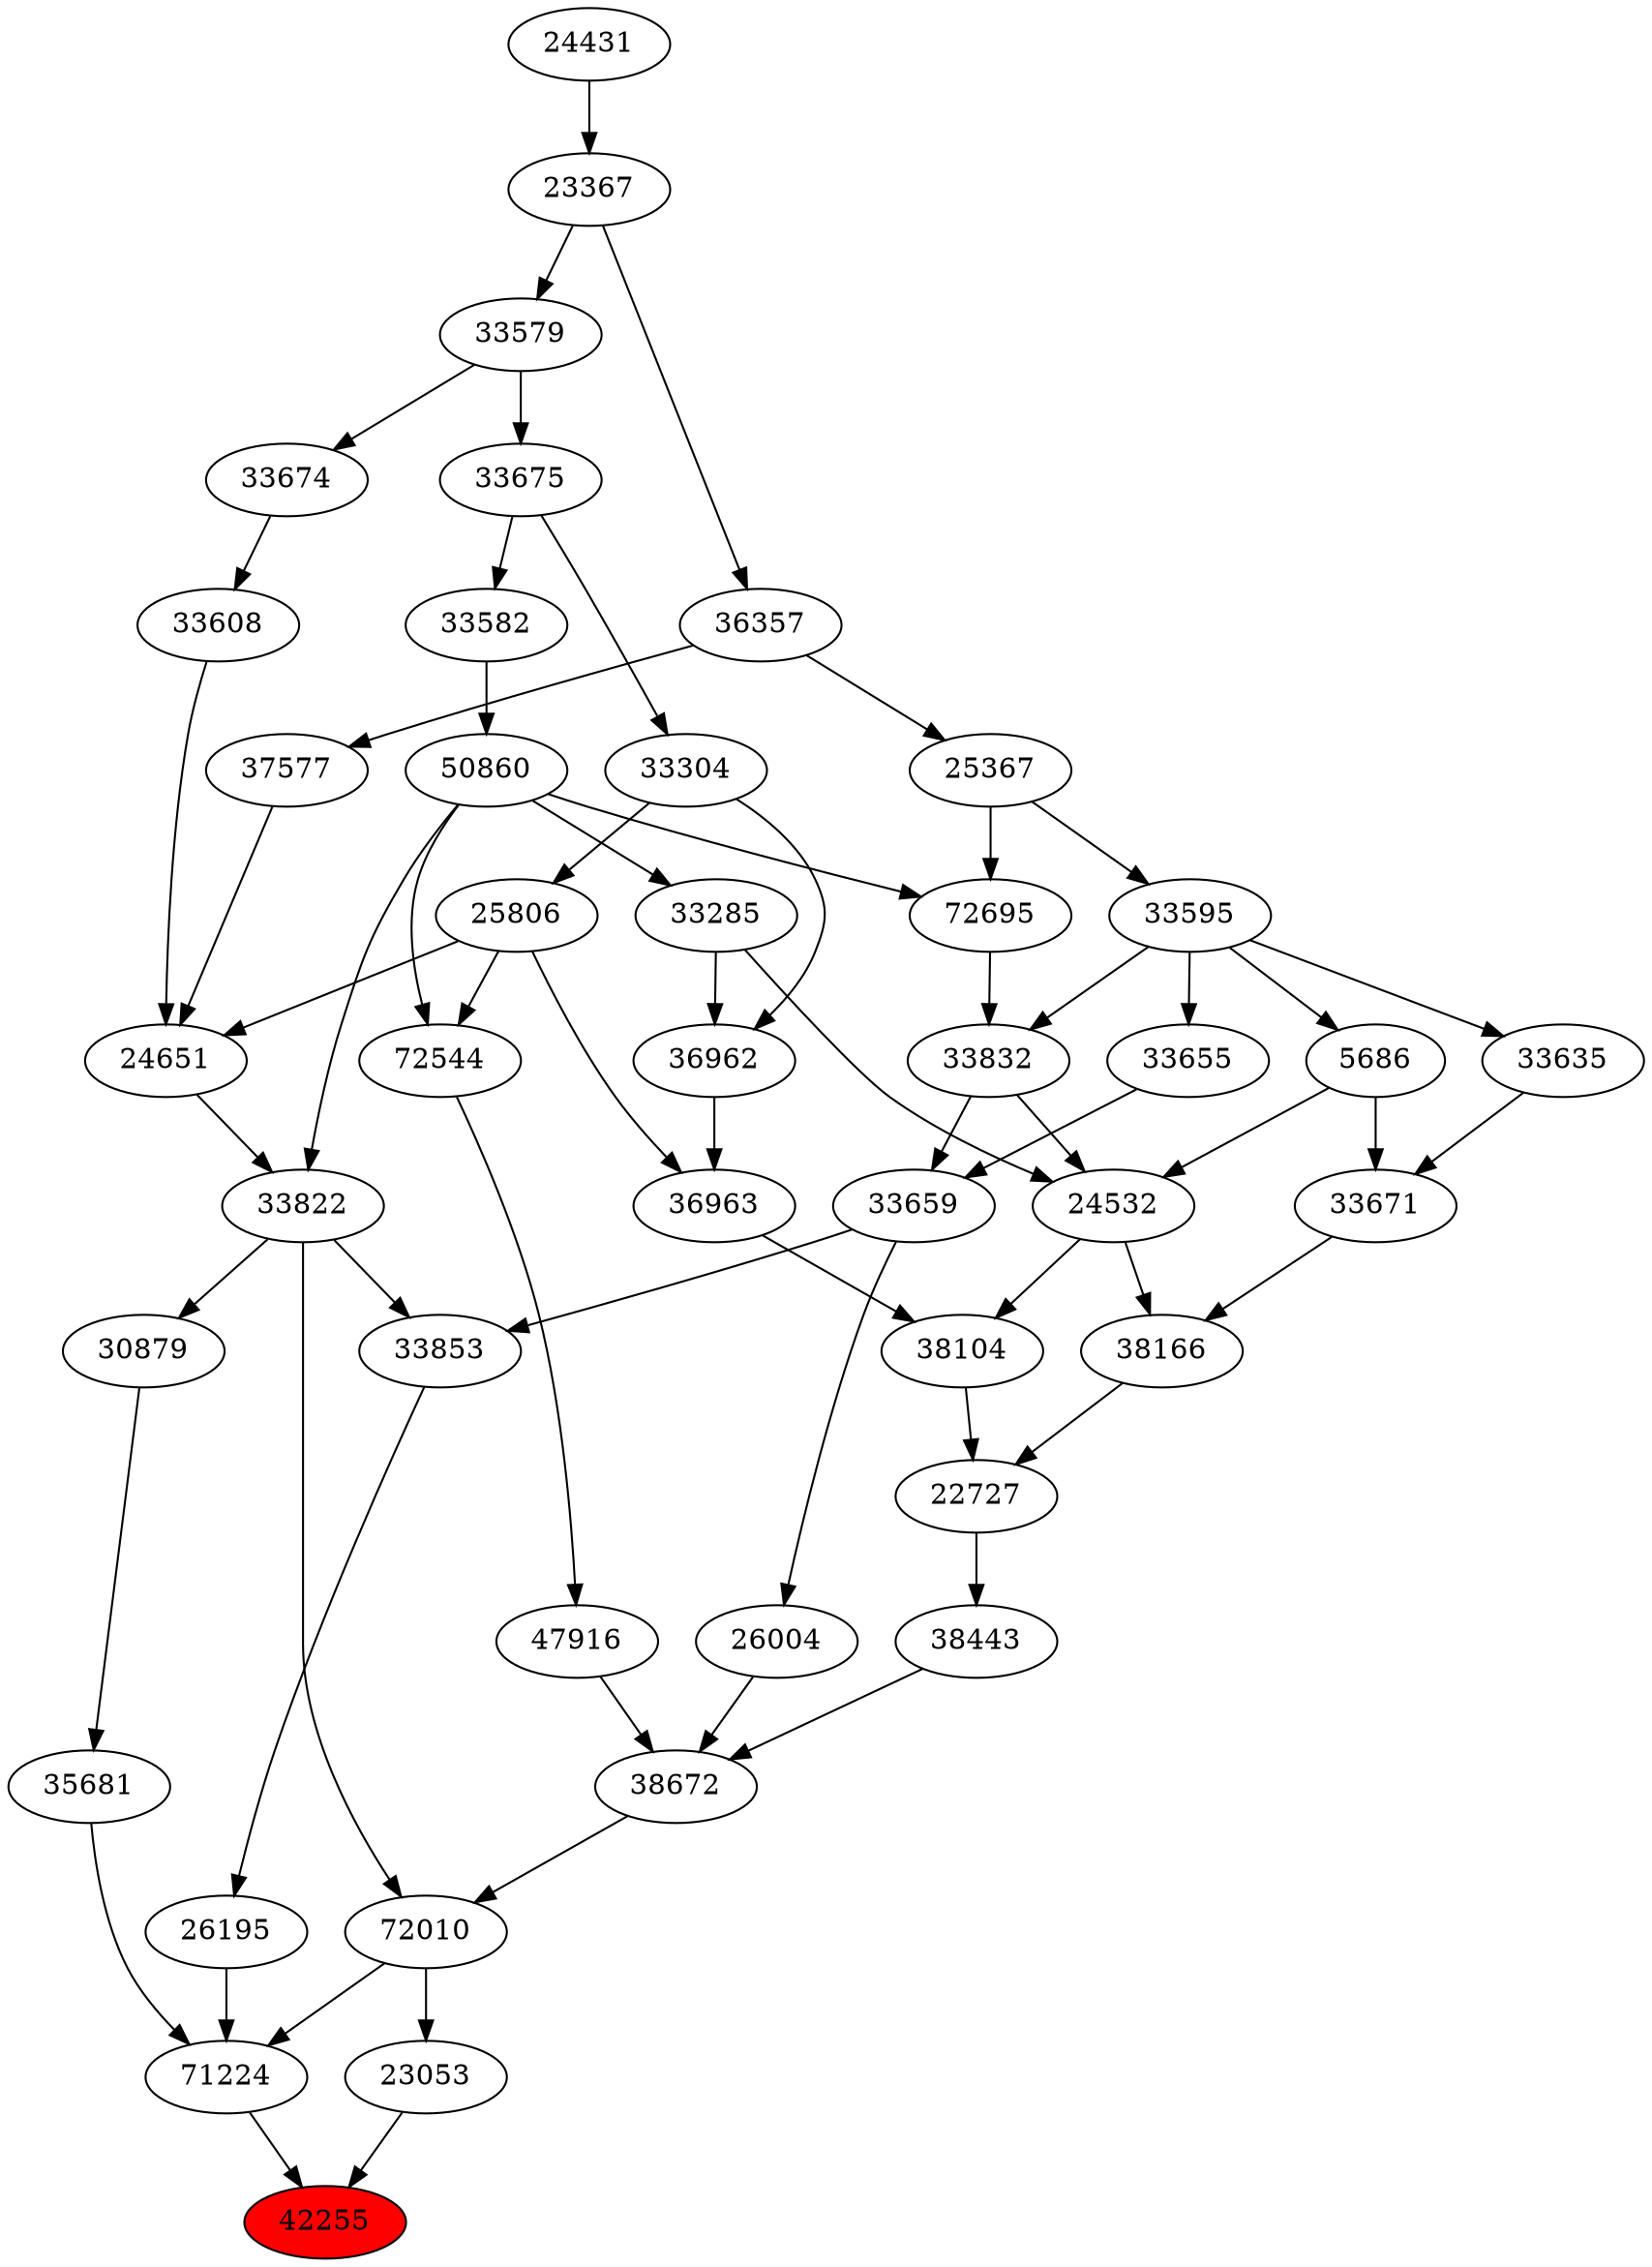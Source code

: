 strict digraph{ 
42255 [label="42255" fillcolor=red style=filled]
71224 -> 42255
23053 -> 42255
71224 [label="71224"]
72010 -> 71224
35681 -> 71224
26195 -> 71224
23053 [label="23053"]
72010 -> 23053
72010 [label="72010"]
33822 -> 72010
38672 -> 72010
35681 [label="35681"]
30879 -> 35681
26195 [label="26195"]
33853 -> 26195
33822 [label="33822"]
24651 -> 33822
50860 -> 33822
38672 [label="38672"]
47916 -> 38672
38443 -> 38672
26004 -> 38672
30879 [label="30879"]
33822 -> 30879
33853 [label="33853"]
33659 -> 33853
33822 -> 33853
24651 [label="24651"]
25806 -> 24651
33608 -> 24651
37577 -> 24651
50860 [label="50860"]
33582 -> 50860
47916 [label="47916"]
72544 -> 47916
38443 [label="38443"]
22727 -> 38443
26004 [label="26004"]
33659 -> 26004
33659 [label="33659"]
33655 -> 33659
33832 -> 33659
25806 [label="25806"]
33304 -> 25806
33608 [label="33608"]
33674 -> 33608
37577 [label="37577"]
36357 -> 37577
33582 [label="33582"]
33675 -> 33582
72544 [label="72544"]
50860 -> 72544
25806 -> 72544
22727 [label="22727"]
38104 -> 22727
38166 -> 22727
33655 [label="33655"]
33595 -> 33655
33832 [label="33832"]
72695 -> 33832
33595 -> 33832
33304 [label="33304"]
33675 -> 33304
33674 [label="33674"]
33579 -> 33674
36357 [label="36357"]
23367 -> 36357
33675 [label="33675"]
33579 -> 33675
38104 [label="38104"]
24532 -> 38104
36963 -> 38104
38166 [label="38166"]
24532 -> 38166
33671 -> 38166
33595 [label="33595"]
25367 -> 33595
72695 [label="72695"]
50860 -> 72695
25367 -> 72695
33579 [label="33579"]
23367 -> 33579
23367 [label="23367"]
24431 -> 23367
24532 [label="24532"]
33285 -> 24532
5686 -> 24532
33832 -> 24532
36963 [label="36963"]
36962 -> 36963
25806 -> 36963
33671 [label="33671"]
5686 -> 33671
33635 -> 33671
25367 [label="25367"]
36357 -> 25367
24431 [label="24431"]
33285 [label="33285"]
50860 -> 33285
5686 [label="5686"]
33595 -> 5686
36962 [label="36962"]
33285 -> 36962
33304 -> 36962
33635 [label="33635"]
33595 -> 33635
}